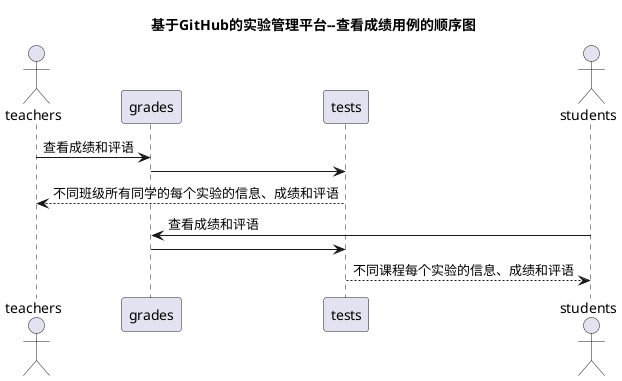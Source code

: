 @startuml
title 基于GitHub的实验管理平台--查看成绩用例的顺序图
actor teachers
teachers -> grades: 查看成绩和评语
grades -> tests
tests --> teachers:不同班级所有同学的每个实验的信息、成绩和评语

actor students
students -> grades: 查看成绩和评语
grades -> tests
tests --> students:不同课程每个实验的信息、成绩和评语
@enduml